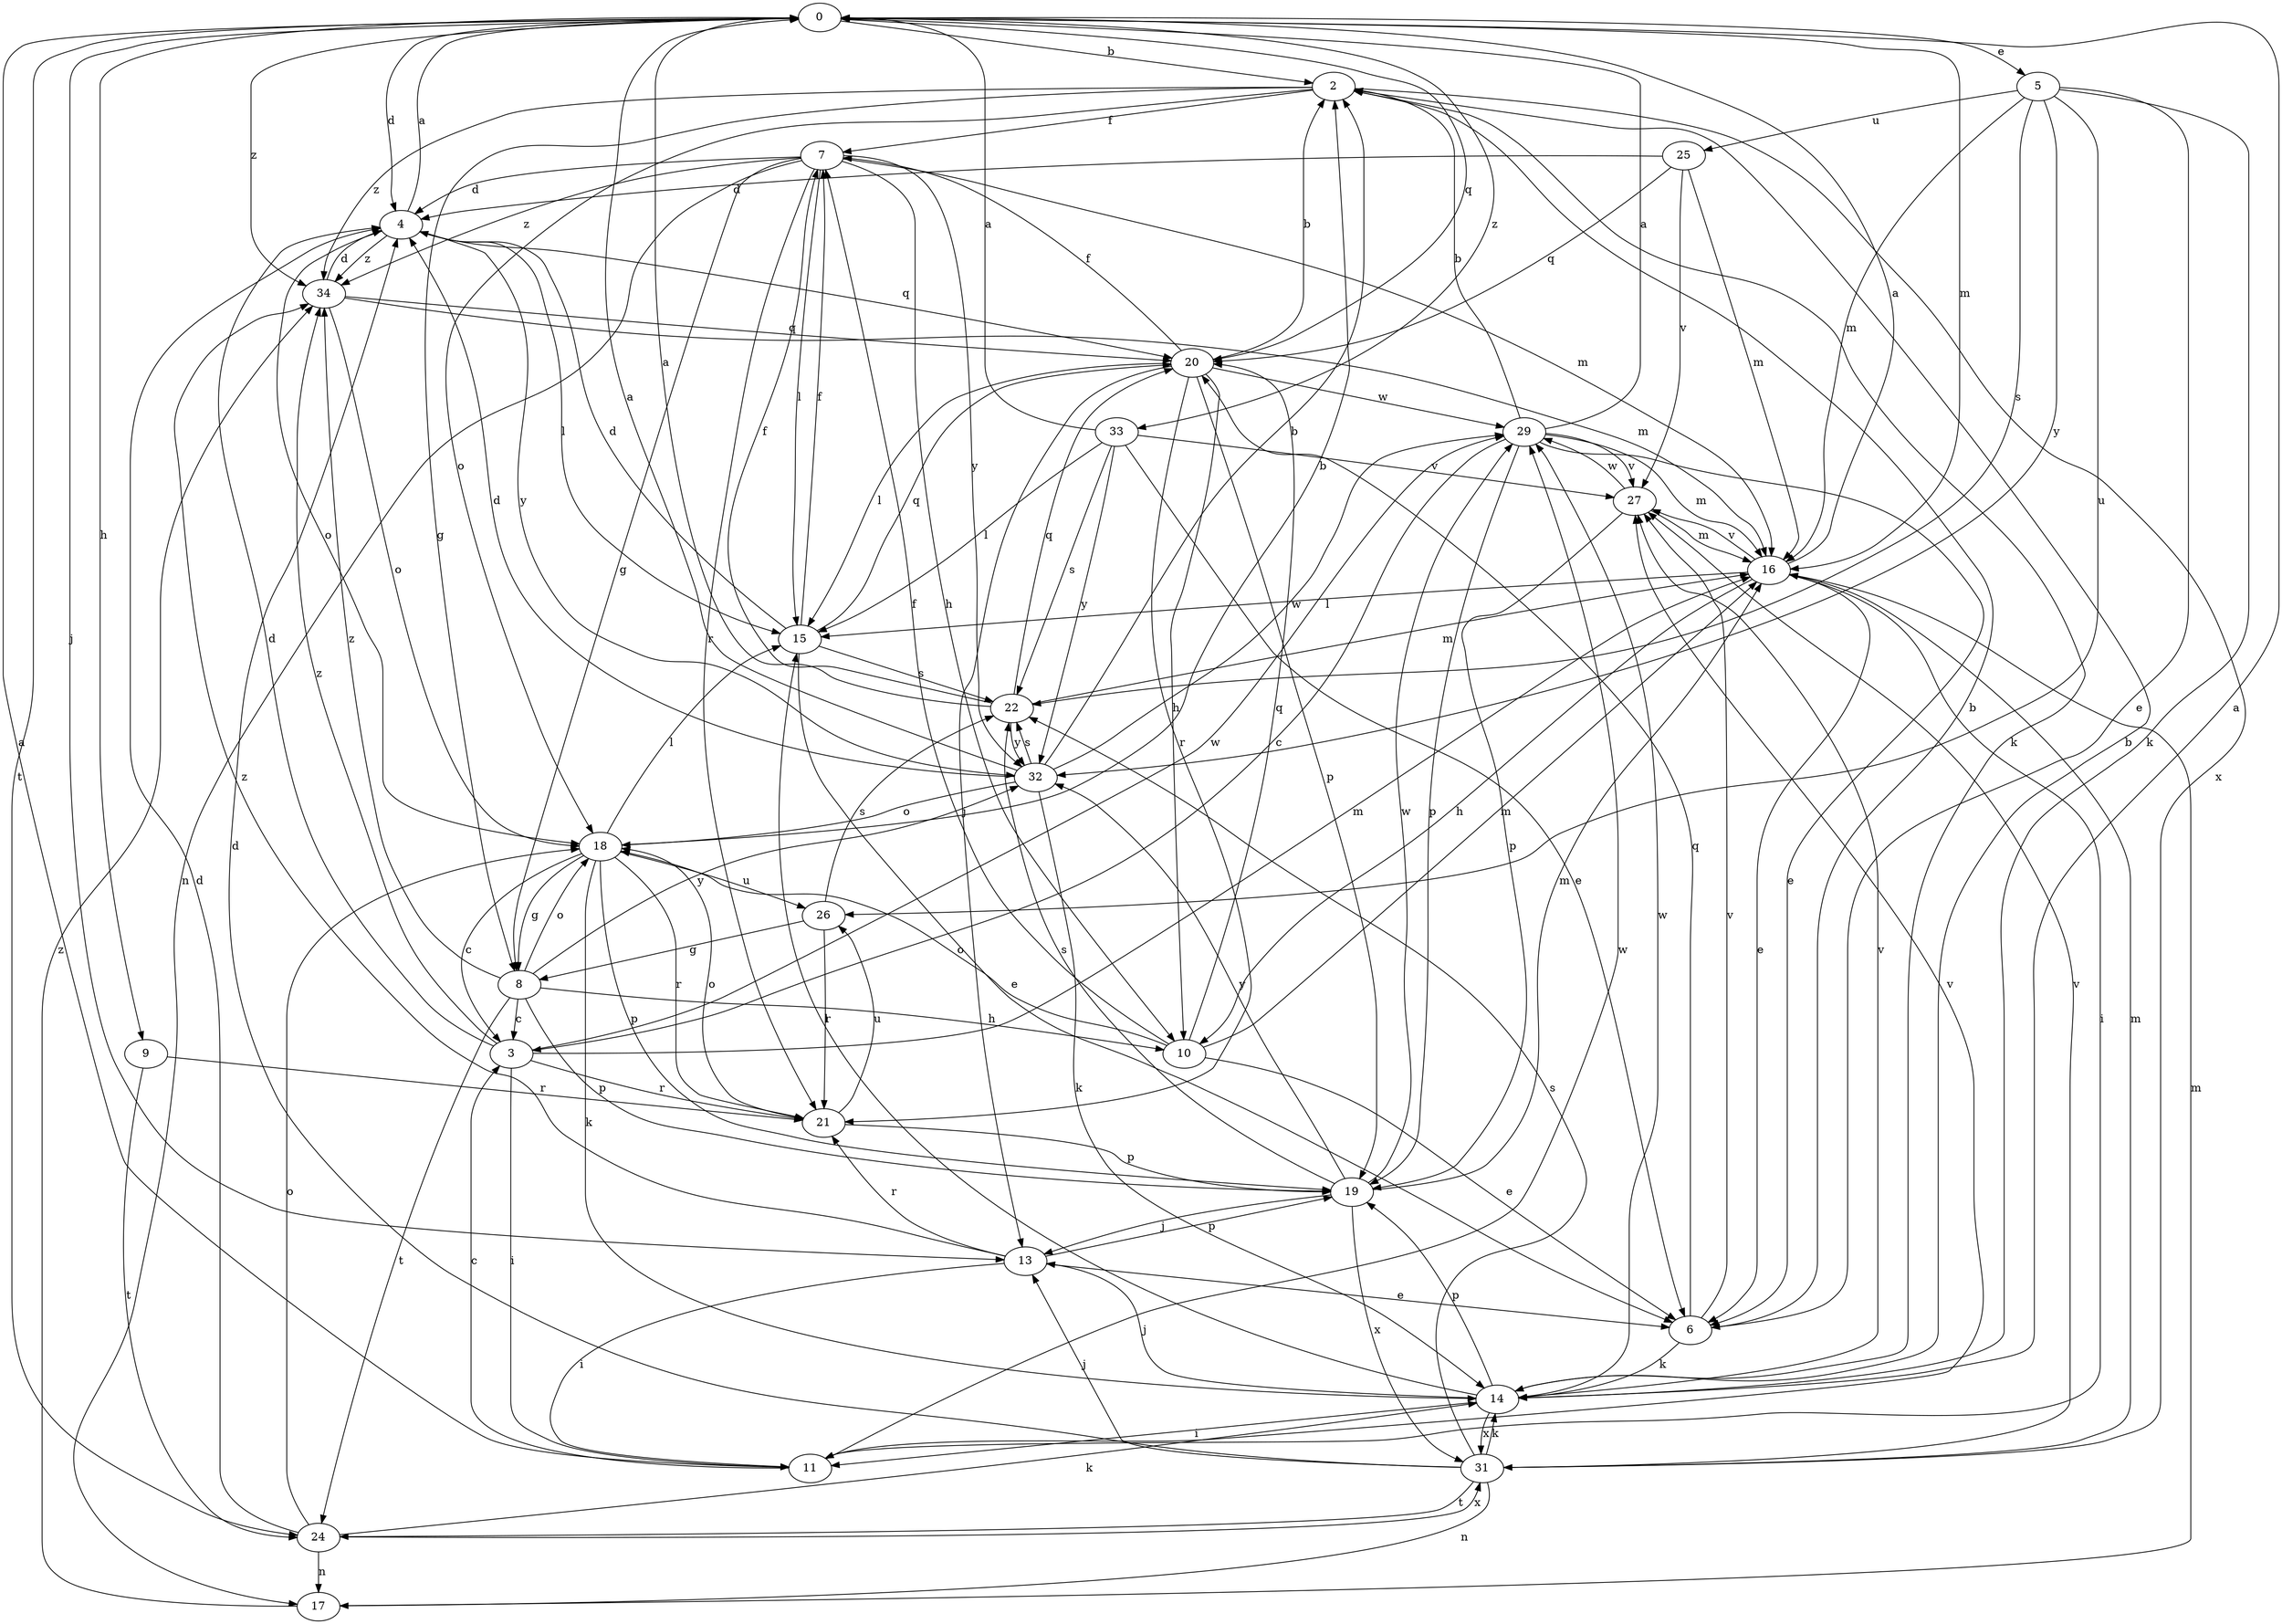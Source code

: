strict digraph  {
0;
2;
3;
4;
5;
6;
7;
8;
9;
10;
11;
13;
14;
15;
16;
17;
18;
19;
20;
21;
22;
24;
25;
26;
27;
29;
31;
32;
33;
34;
0 -> 2  [label=b];
0 -> 4  [label=d];
0 -> 5  [label=e];
0 -> 9  [label=h];
0 -> 13  [label=j];
0 -> 16  [label=m];
0 -> 20  [label=q];
0 -> 24  [label=t];
0 -> 33  [label=z];
0 -> 34  [label=z];
2 -> 7  [label=f];
2 -> 8  [label=g];
2 -> 14  [label=k];
2 -> 18  [label=o];
2 -> 31  [label=x];
2 -> 34  [label=z];
3 -> 4  [label=d];
3 -> 11  [label=i];
3 -> 16  [label=m];
3 -> 21  [label=r];
3 -> 29  [label=w];
3 -> 34  [label=z];
4 -> 0  [label=a];
4 -> 15  [label=l];
4 -> 18  [label=o];
4 -> 20  [label=q];
4 -> 32  [label=y];
4 -> 34  [label=z];
5 -> 6  [label=e];
5 -> 14  [label=k];
5 -> 16  [label=m];
5 -> 22  [label=s];
5 -> 25  [label=u];
5 -> 26  [label=u];
5 -> 32  [label=y];
6 -> 2  [label=b];
6 -> 14  [label=k];
6 -> 20  [label=q];
6 -> 27  [label=v];
7 -> 4  [label=d];
7 -> 8  [label=g];
7 -> 10  [label=h];
7 -> 15  [label=l];
7 -> 16  [label=m];
7 -> 17  [label=n];
7 -> 21  [label=r];
7 -> 32  [label=y];
7 -> 34  [label=z];
8 -> 3  [label=c];
8 -> 10  [label=h];
8 -> 18  [label=o];
8 -> 19  [label=p];
8 -> 24  [label=t];
8 -> 32  [label=y];
8 -> 34  [label=z];
9 -> 21  [label=r];
9 -> 24  [label=t];
10 -> 6  [label=e];
10 -> 7  [label=f];
10 -> 16  [label=m];
10 -> 18  [label=o];
10 -> 20  [label=q];
11 -> 0  [label=a];
11 -> 3  [label=c];
11 -> 27  [label=v];
11 -> 29  [label=w];
13 -> 6  [label=e];
13 -> 11  [label=i];
13 -> 19  [label=p];
13 -> 21  [label=r];
13 -> 34  [label=z];
14 -> 0  [label=a];
14 -> 2  [label=b];
14 -> 11  [label=i];
14 -> 13  [label=j];
14 -> 15  [label=l];
14 -> 19  [label=p];
14 -> 27  [label=v];
14 -> 29  [label=w];
14 -> 31  [label=x];
15 -> 4  [label=d];
15 -> 6  [label=e];
15 -> 7  [label=f];
15 -> 20  [label=q];
15 -> 22  [label=s];
16 -> 0  [label=a];
16 -> 6  [label=e];
16 -> 10  [label=h];
16 -> 11  [label=i];
16 -> 15  [label=l];
16 -> 27  [label=v];
17 -> 16  [label=m];
17 -> 34  [label=z];
18 -> 2  [label=b];
18 -> 3  [label=c];
18 -> 8  [label=g];
18 -> 14  [label=k];
18 -> 15  [label=l];
18 -> 19  [label=p];
18 -> 21  [label=r];
18 -> 26  [label=u];
19 -> 13  [label=j];
19 -> 16  [label=m];
19 -> 22  [label=s];
19 -> 29  [label=w];
19 -> 31  [label=x];
19 -> 32  [label=y];
20 -> 2  [label=b];
20 -> 7  [label=f];
20 -> 10  [label=h];
20 -> 13  [label=j];
20 -> 15  [label=l];
20 -> 19  [label=p];
20 -> 21  [label=r];
20 -> 29  [label=w];
21 -> 18  [label=o];
21 -> 19  [label=p];
21 -> 26  [label=u];
22 -> 0  [label=a];
22 -> 7  [label=f];
22 -> 16  [label=m];
22 -> 20  [label=q];
22 -> 32  [label=y];
24 -> 4  [label=d];
24 -> 14  [label=k];
24 -> 17  [label=n];
24 -> 18  [label=o];
24 -> 31  [label=x];
25 -> 4  [label=d];
25 -> 16  [label=m];
25 -> 20  [label=q];
25 -> 27  [label=v];
26 -> 8  [label=g];
26 -> 21  [label=r];
26 -> 22  [label=s];
27 -> 16  [label=m];
27 -> 19  [label=p];
27 -> 29  [label=w];
29 -> 0  [label=a];
29 -> 2  [label=b];
29 -> 3  [label=c];
29 -> 6  [label=e];
29 -> 16  [label=m];
29 -> 19  [label=p];
29 -> 27  [label=v];
31 -> 4  [label=d];
31 -> 13  [label=j];
31 -> 14  [label=k];
31 -> 16  [label=m];
31 -> 17  [label=n];
31 -> 22  [label=s];
31 -> 24  [label=t];
31 -> 27  [label=v];
32 -> 0  [label=a];
32 -> 2  [label=b];
32 -> 4  [label=d];
32 -> 14  [label=k];
32 -> 18  [label=o];
32 -> 22  [label=s];
32 -> 29  [label=w];
33 -> 0  [label=a];
33 -> 6  [label=e];
33 -> 15  [label=l];
33 -> 22  [label=s];
33 -> 27  [label=v];
33 -> 32  [label=y];
34 -> 4  [label=d];
34 -> 16  [label=m];
34 -> 18  [label=o];
34 -> 20  [label=q];
}
